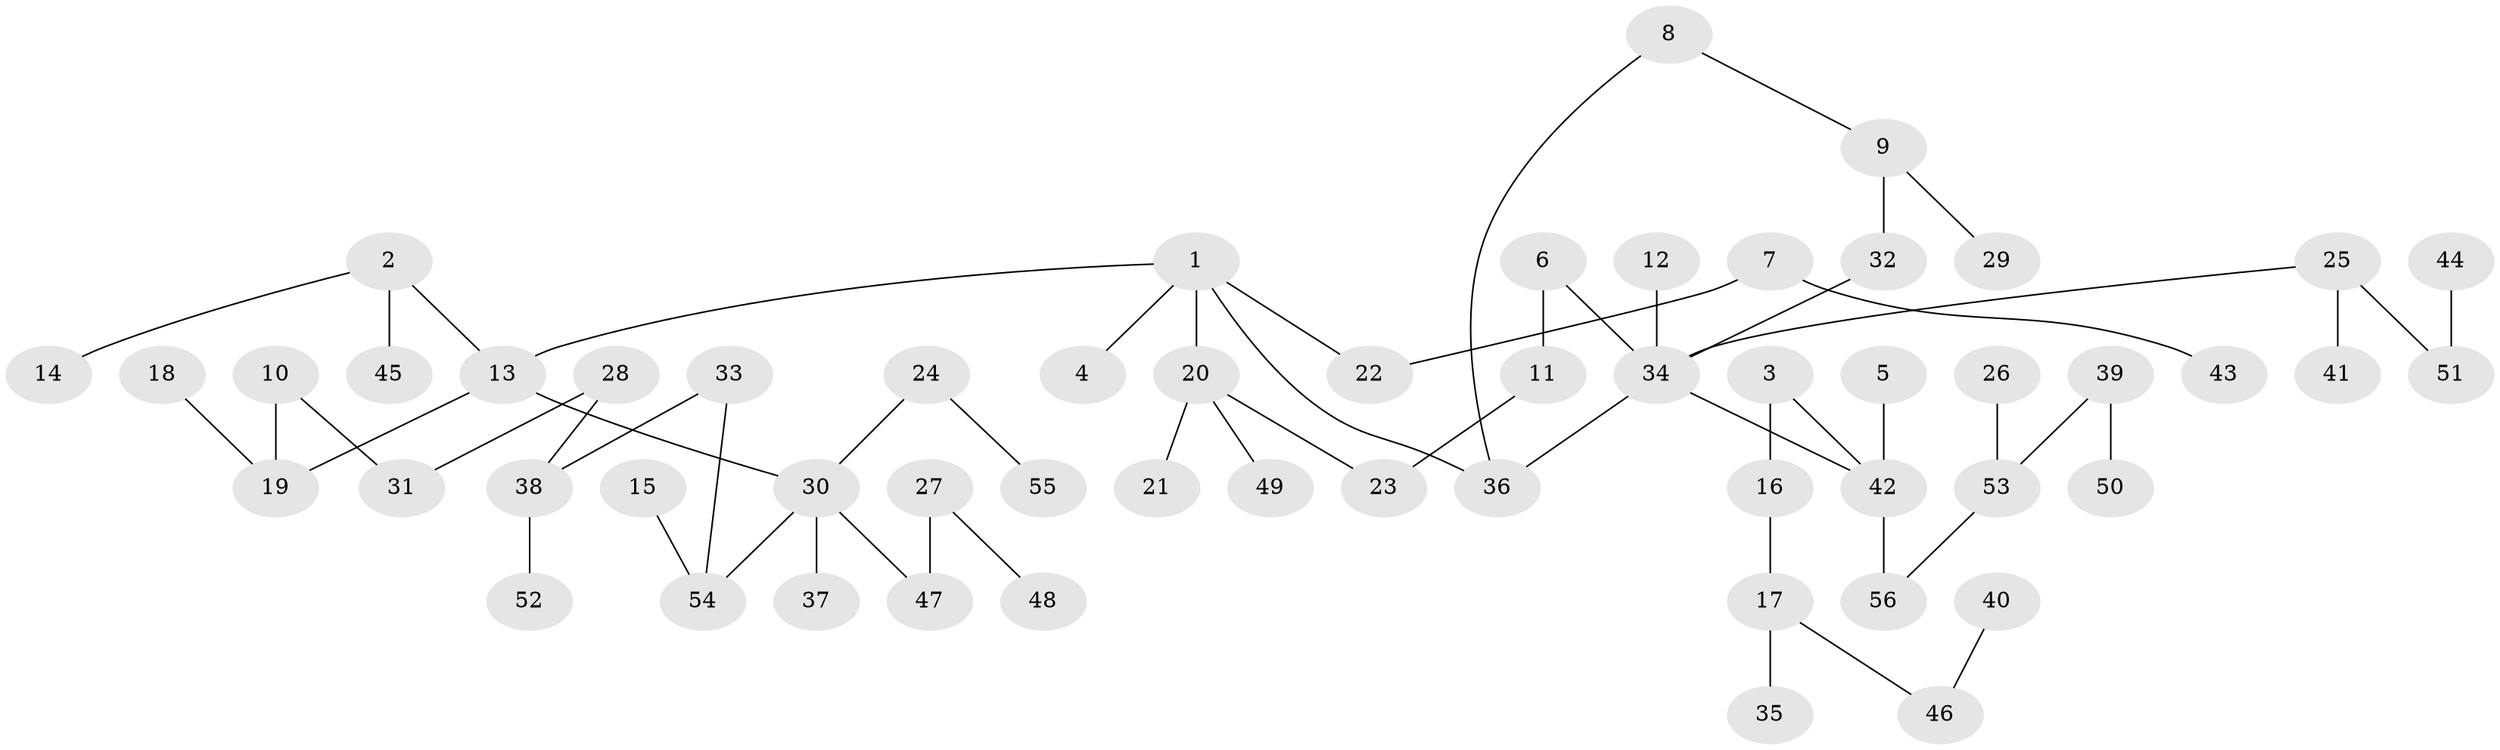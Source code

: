 // original degree distribution, {2: 0.26881720430107525, 6: 0.021505376344086023, 5: 0.03225806451612903, 3: 0.15053763440860216, 4: 0.06451612903225806, 7: 0.010752688172043012, 1: 0.45161290322580644}
// Generated by graph-tools (version 1.1) at 2025/35/03/04/25 23:35:59]
// undirected, 56 vertices, 58 edges
graph export_dot {
  node [color=gray90,style=filled];
  1;
  2;
  3;
  4;
  5;
  6;
  7;
  8;
  9;
  10;
  11;
  12;
  13;
  14;
  15;
  16;
  17;
  18;
  19;
  20;
  21;
  22;
  23;
  24;
  25;
  26;
  27;
  28;
  29;
  30;
  31;
  32;
  33;
  34;
  35;
  36;
  37;
  38;
  39;
  40;
  41;
  42;
  43;
  44;
  45;
  46;
  47;
  48;
  49;
  50;
  51;
  52;
  53;
  54;
  55;
  56;
  1 -- 4 [weight=1.0];
  1 -- 13 [weight=1.0];
  1 -- 20 [weight=2.0];
  1 -- 22 [weight=1.0];
  1 -- 36 [weight=1.0];
  2 -- 13 [weight=1.0];
  2 -- 14 [weight=1.0];
  2 -- 45 [weight=1.0];
  3 -- 16 [weight=1.0];
  3 -- 42 [weight=1.0];
  5 -- 42 [weight=1.0];
  6 -- 11 [weight=1.0];
  6 -- 34 [weight=1.0];
  7 -- 22 [weight=1.0];
  7 -- 43 [weight=1.0];
  8 -- 9 [weight=1.0];
  8 -- 36 [weight=1.0];
  9 -- 29 [weight=1.0];
  9 -- 32 [weight=1.0];
  10 -- 19 [weight=1.0];
  10 -- 31 [weight=1.0];
  11 -- 23 [weight=1.0];
  12 -- 34 [weight=1.0];
  13 -- 19 [weight=1.0];
  13 -- 30 [weight=1.0];
  15 -- 54 [weight=1.0];
  16 -- 17 [weight=1.0];
  17 -- 35 [weight=1.0];
  17 -- 46 [weight=1.0];
  18 -- 19 [weight=1.0];
  20 -- 21 [weight=1.0];
  20 -- 23 [weight=1.0];
  20 -- 49 [weight=1.0];
  24 -- 30 [weight=1.0];
  24 -- 55 [weight=1.0];
  25 -- 34 [weight=1.0];
  25 -- 41 [weight=1.0];
  25 -- 51 [weight=1.0];
  26 -- 53 [weight=1.0];
  27 -- 47 [weight=1.0];
  27 -- 48 [weight=1.0];
  28 -- 31 [weight=1.0];
  28 -- 38 [weight=1.0];
  30 -- 37 [weight=1.0];
  30 -- 47 [weight=1.0];
  30 -- 54 [weight=1.0];
  32 -- 34 [weight=1.0];
  33 -- 38 [weight=1.0];
  33 -- 54 [weight=1.0];
  34 -- 36 [weight=1.0];
  34 -- 42 [weight=1.0];
  38 -- 52 [weight=1.0];
  39 -- 50 [weight=1.0];
  39 -- 53 [weight=1.0];
  40 -- 46 [weight=1.0];
  42 -- 56 [weight=1.0];
  44 -- 51 [weight=1.0];
  53 -- 56 [weight=1.0];
}
